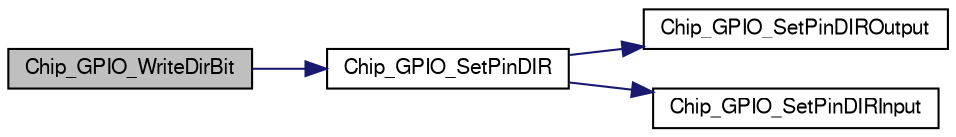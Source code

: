 digraph "Chip_GPIO_WriteDirBit"
{
  edge [fontname="FreeSans",fontsize="10",labelfontname="FreeSans",labelfontsize="10"];
  node [fontname="FreeSans",fontsize="10",shape=record];
  rankdir="LR";
  Node1 [label="Chip_GPIO_WriteDirBit",height=0.2,width=0.4,color="black", fillcolor="grey75", style="filled", fontcolor="black"];
  Node1 -> Node2 [color="midnightblue",fontsize="10",style="solid"];
  Node2 [label="Chip_GPIO_SetPinDIR",height=0.2,width=0.4,color="black", fillcolor="white", style="filled",URL="$group__GPIO__17XX__40XX.html#gac384ba462a45291528e95945c3273772",tooltip="Set GPIO direction for a single GPIO pin. "];
  Node2 -> Node3 [color="midnightblue",fontsize="10",style="solid"];
  Node3 [label="Chip_GPIO_SetPinDIROutput",height=0.2,width=0.4,color="black", fillcolor="white", style="filled",URL="$group__GPIO__17XX__40XX.html#gadd0450341df62f7e13ee57cd249fe2a2",tooltip="Set GPIO direction for a single GPIO pin to an output. "];
  Node2 -> Node4 [color="midnightblue",fontsize="10",style="solid"];
  Node4 [label="Chip_GPIO_SetPinDIRInput",height=0.2,width=0.4,color="black", fillcolor="white", style="filled",URL="$group__GPIO__17XX__40XX.html#ga0c20af0c6b9cee61714643bef6614485",tooltip="Set GPIO direction for a single GPIO pin to an input. "];
}
